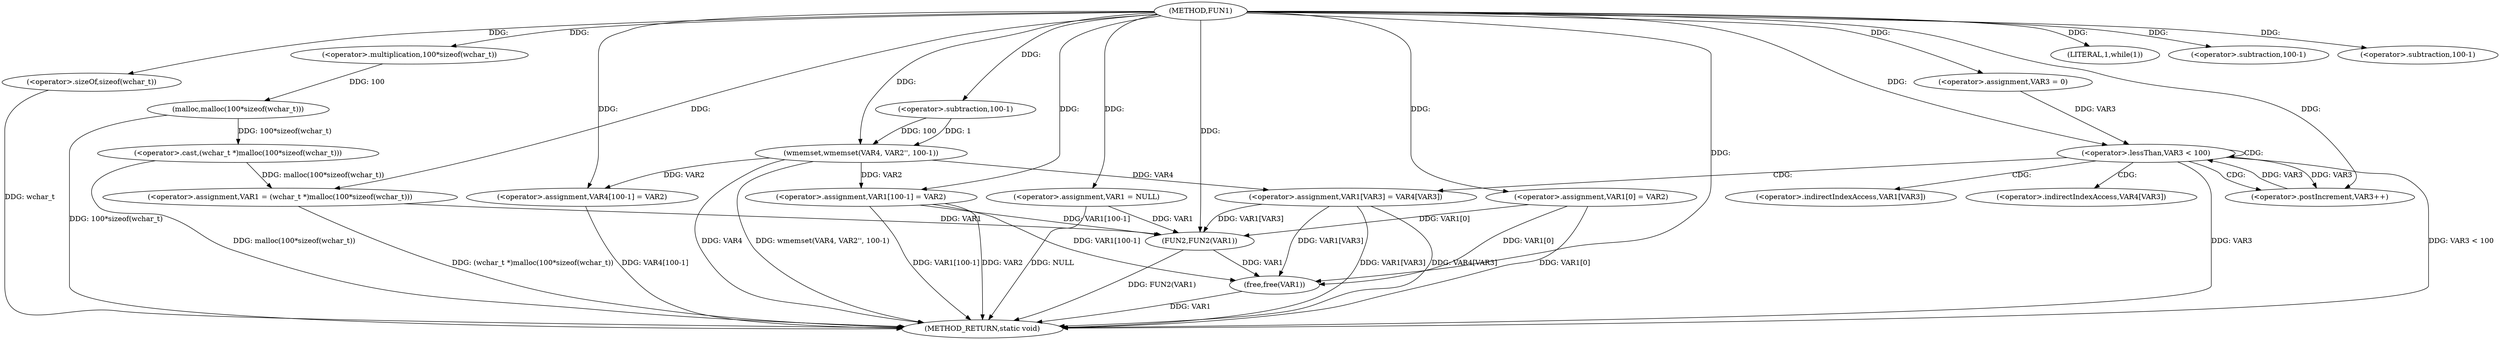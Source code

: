 digraph FUN1 {  
"1000100" [label = "(METHOD,FUN1)" ]
"1000168" [label = "(METHOD_RETURN,static void)" ]
"1000103" [label = "(<operator>.assignment,VAR1 = NULL)" ]
"1000107" [label = "(LITERAL,1,while(1))" ]
"1000109" [label = "(<operator>.assignment,VAR1 = (wchar_t *)malloc(100*sizeof(wchar_t)))" ]
"1000111" [label = "(<operator>.cast,(wchar_t *)malloc(100*sizeof(wchar_t)))" ]
"1000113" [label = "(malloc,malloc(100*sizeof(wchar_t)))" ]
"1000114" [label = "(<operator>.multiplication,100*sizeof(wchar_t))" ]
"1000116" [label = "(<operator>.sizeOf,sizeof(wchar_t))" ]
"1000118" [label = "(<operator>.assignment,VAR1[0] = VAR2)" ]
"1000127" [label = "(wmemset,wmemset(VAR4, VAR2'', 100-1))" ]
"1000130" [label = "(<operator>.subtraction,100-1)" ]
"1000133" [label = "(<operator>.assignment,VAR4[100-1] = VAR2)" ]
"1000136" [label = "(<operator>.subtraction,100-1)" ]
"1000141" [label = "(<operator>.assignment,VAR3 = 0)" ]
"1000144" [label = "(<operator>.lessThan,VAR3 < 100)" ]
"1000147" [label = "(<operator>.postIncrement,VAR3++)" ]
"1000150" [label = "(<operator>.assignment,VAR1[VAR3] = VAR4[VAR3])" ]
"1000157" [label = "(<operator>.assignment,VAR1[100-1] = VAR2)" ]
"1000160" [label = "(<operator>.subtraction,100-1)" ]
"1000164" [label = "(FUN2,FUN2(VAR1))" ]
"1000166" [label = "(free,free(VAR1))" ]
"1000151" [label = "(<operator>.indirectIndexAccess,VAR1[VAR3])" ]
"1000154" [label = "(<operator>.indirectIndexAccess,VAR4[VAR3])" ]
  "1000116" -> "1000168"  [ label = "DDG: wchar_t"] 
  "1000164" -> "1000168"  [ label = "DDG: FUN2(VAR1)"] 
  "1000150" -> "1000168"  [ label = "DDG: VAR1[VAR3]"] 
  "1000103" -> "1000168"  [ label = "DDG: NULL"] 
  "1000127" -> "1000168"  [ label = "DDG: wmemset(VAR4, VAR2'', 100-1)"] 
  "1000150" -> "1000168"  [ label = "DDG: VAR4[VAR3]"] 
  "1000111" -> "1000168"  [ label = "DDG: malloc(100*sizeof(wchar_t))"] 
  "1000144" -> "1000168"  [ label = "DDG: VAR3"] 
  "1000127" -> "1000168"  [ label = "DDG: VAR4"] 
  "1000118" -> "1000168"  [ label = "DDG: VAR1[0]"] 
  "1000157" -> "1000168"  [ label = "DDG: VAR2"] 
  "1000113" -> "1000168"  [ label = "DDG: 100*sizeof(wchar_t)"] 
  "1000144" -> "1000168"  [ label = "DDG: VAR3 < 100"] 
  "1000166" -> "1000168"  [ label = "DDG: VAR1"] 
  "1000133" -> "1000168"  [ label = "DDG: VAR4[100-1]"] 
  "1000157" -> "1000168"  [ label = "DDG: VAR1[100-1]"] 
  "1000109" -> "1000168"  [ label = "DDG: (wchar_t *)malloc(100*sizeof(wchar_t))"] 
  "1000100" -> "1000103"  [ label = "DDG: "] 
  "1000100" -> "1000107"  [ label = "DDG: "] 
  "1000111" -> "1000109"  [ label = "DDG: malloc(100*sizeof(wchar_t))"] 
  "1000100" -> "1000109"  [ label = "DDG: "] 
  "1000113" -> "1000111"  [ label = "DDG: 100*sizeof(wchar_t)"] 
  "1000114" -> "1000113"  [ label = "DDG: 100"] 
  "1000100" -> "1000114"  [ label = "DDG: "] 
  "1000100" -> "1000116"  [ label = "DDG: "] 
  "1000100" -> "1000118"  [ label = "DDG: "] 
  "1000100" -> "1000127"  [ label = "DDG: "] 
  "1000130" -> "1000127"  [ label = "DDG: 100"] 
  "1000130" -> "1000127"  [ label = "DDG: 1"] 
  "1000100" -> "1000130"  [ label = "DDG: "] 
  "1000127" -> "1000133"  [ label = "DDG: VAR2"] 
  "1000100" -> "1000133"  [ label = "DDG: "] 
  "1000100" -> "1000136"  [ label = "DDG: "] 
  "1000100" -> "1000141"  [ label = "DDG: "] 
  "1000141" -> "1000144"  [ label = "DDG: VAR3"] 
  "1000147" -> "1000144"  [ label = "DDG: VAR3"] 
  "1000100" -> "1000144"  [ label = "DDG: "] 
  "1000144" -> "1000147"  [ label = "DDG: VAR3"] 
  "1000100" -> "1000147"  [ label = "DDG: "] 
  "1000127" -> "1000150"  [ label = "DDG: VAR4"] 
  "1000100" -> "1000157"  [ label = "DDG: "] 
  "1000127" -> "1000157"  [ label = "DDG: VAR2"] 
  "1000100" -> "1000160"  [ label = "DDG: "] 
  "1000150" -> "1000164"  [ label = "DDG: VAR1[VAR3]"] 
  "1000103" -> "1000164"  [ label = "DDG: VAR1"] 
  "1000157" -> "1000164"  [ label = "DDG: VAR1[100-1]"] 
  "1000109" -> "1000164"  [ label = "DDG: VAR1"] 
  "1000118" -> "1000164"  [ label = "DDG: VAR1[0]"] 
  "1000100" -> "1000164"  [ label = "DDG: "] 
  "1000150" -> "1000166"  [ label = "DDG: VAR1[VAR3]"] 
  "1000157" -> "1000166"  [ label = "DDG: VAR1[100-1]"] 
  "1000118" -> "1000166"  [ label = "DDG: VAR1[0]"] 
  "1000164" -> "1000166"  [ label = "DDG: VAR1"] 
  "1000100" -> "1000166"  [ label = "DDG: "] 
  "1000144" -> "1000154"  [ label = "CDG: "] 
  "1000144" -> "1000147"  [ label = "CDG: "] 
  "1000144" -> "1000151"  [ label = "CDG: "] 
  "1000144" -> "1000150"  [ label = "CDG: "] 
  "1000144" -> "1000144"  [ label = "CDG: "] 
}
